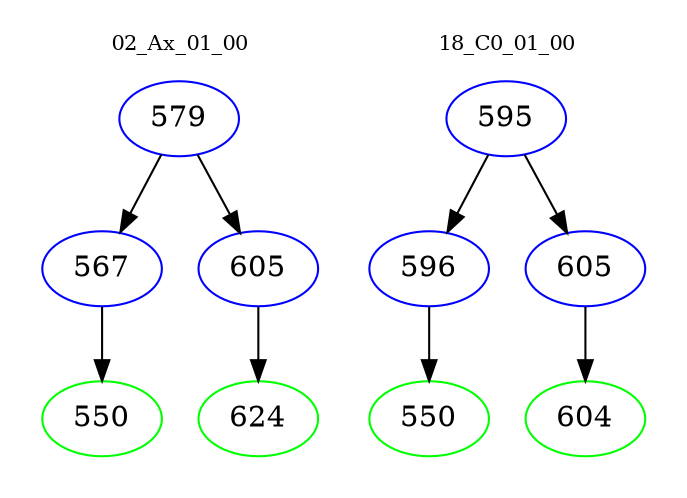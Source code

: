 digraph{
subgraph cluster_0 {
color = white
label = "02_Ax_01_00";
fontsize=10;
T0_579 [label="579", color="blue"]
T0_579 -> T0_567 [color="black"]
T0_567 [label="567", color="blue"]
T0_567 -> T0_550 [color="black"]
T0_550 [label="550", color="green"]
T0_579 -> T0_605 [color="black"]
T0_605 [label="605", color="blue"]
T0_605 -> T0_624 [color="black"]
T0_624 [label="624", color="green"]
}
subgraph cluster_1 {
color = white
label = "18_C0_01_00";
fontsize=10;
T1_595 [label="595", color="blue"]
T1_595 -> T1_596 [color="black"]
T1_596 [label="596", color="blue"]
T1_596 -> T1_550 [color="black"]
T1_550 [label="550", color="green"]
T1_595 -> T1_605 [color="black"]
T1_605 [label="605", color="blue"]
T1_605 -> T1_604 [color="black"]
T1_604 [label="604", color="green"]
}
}
